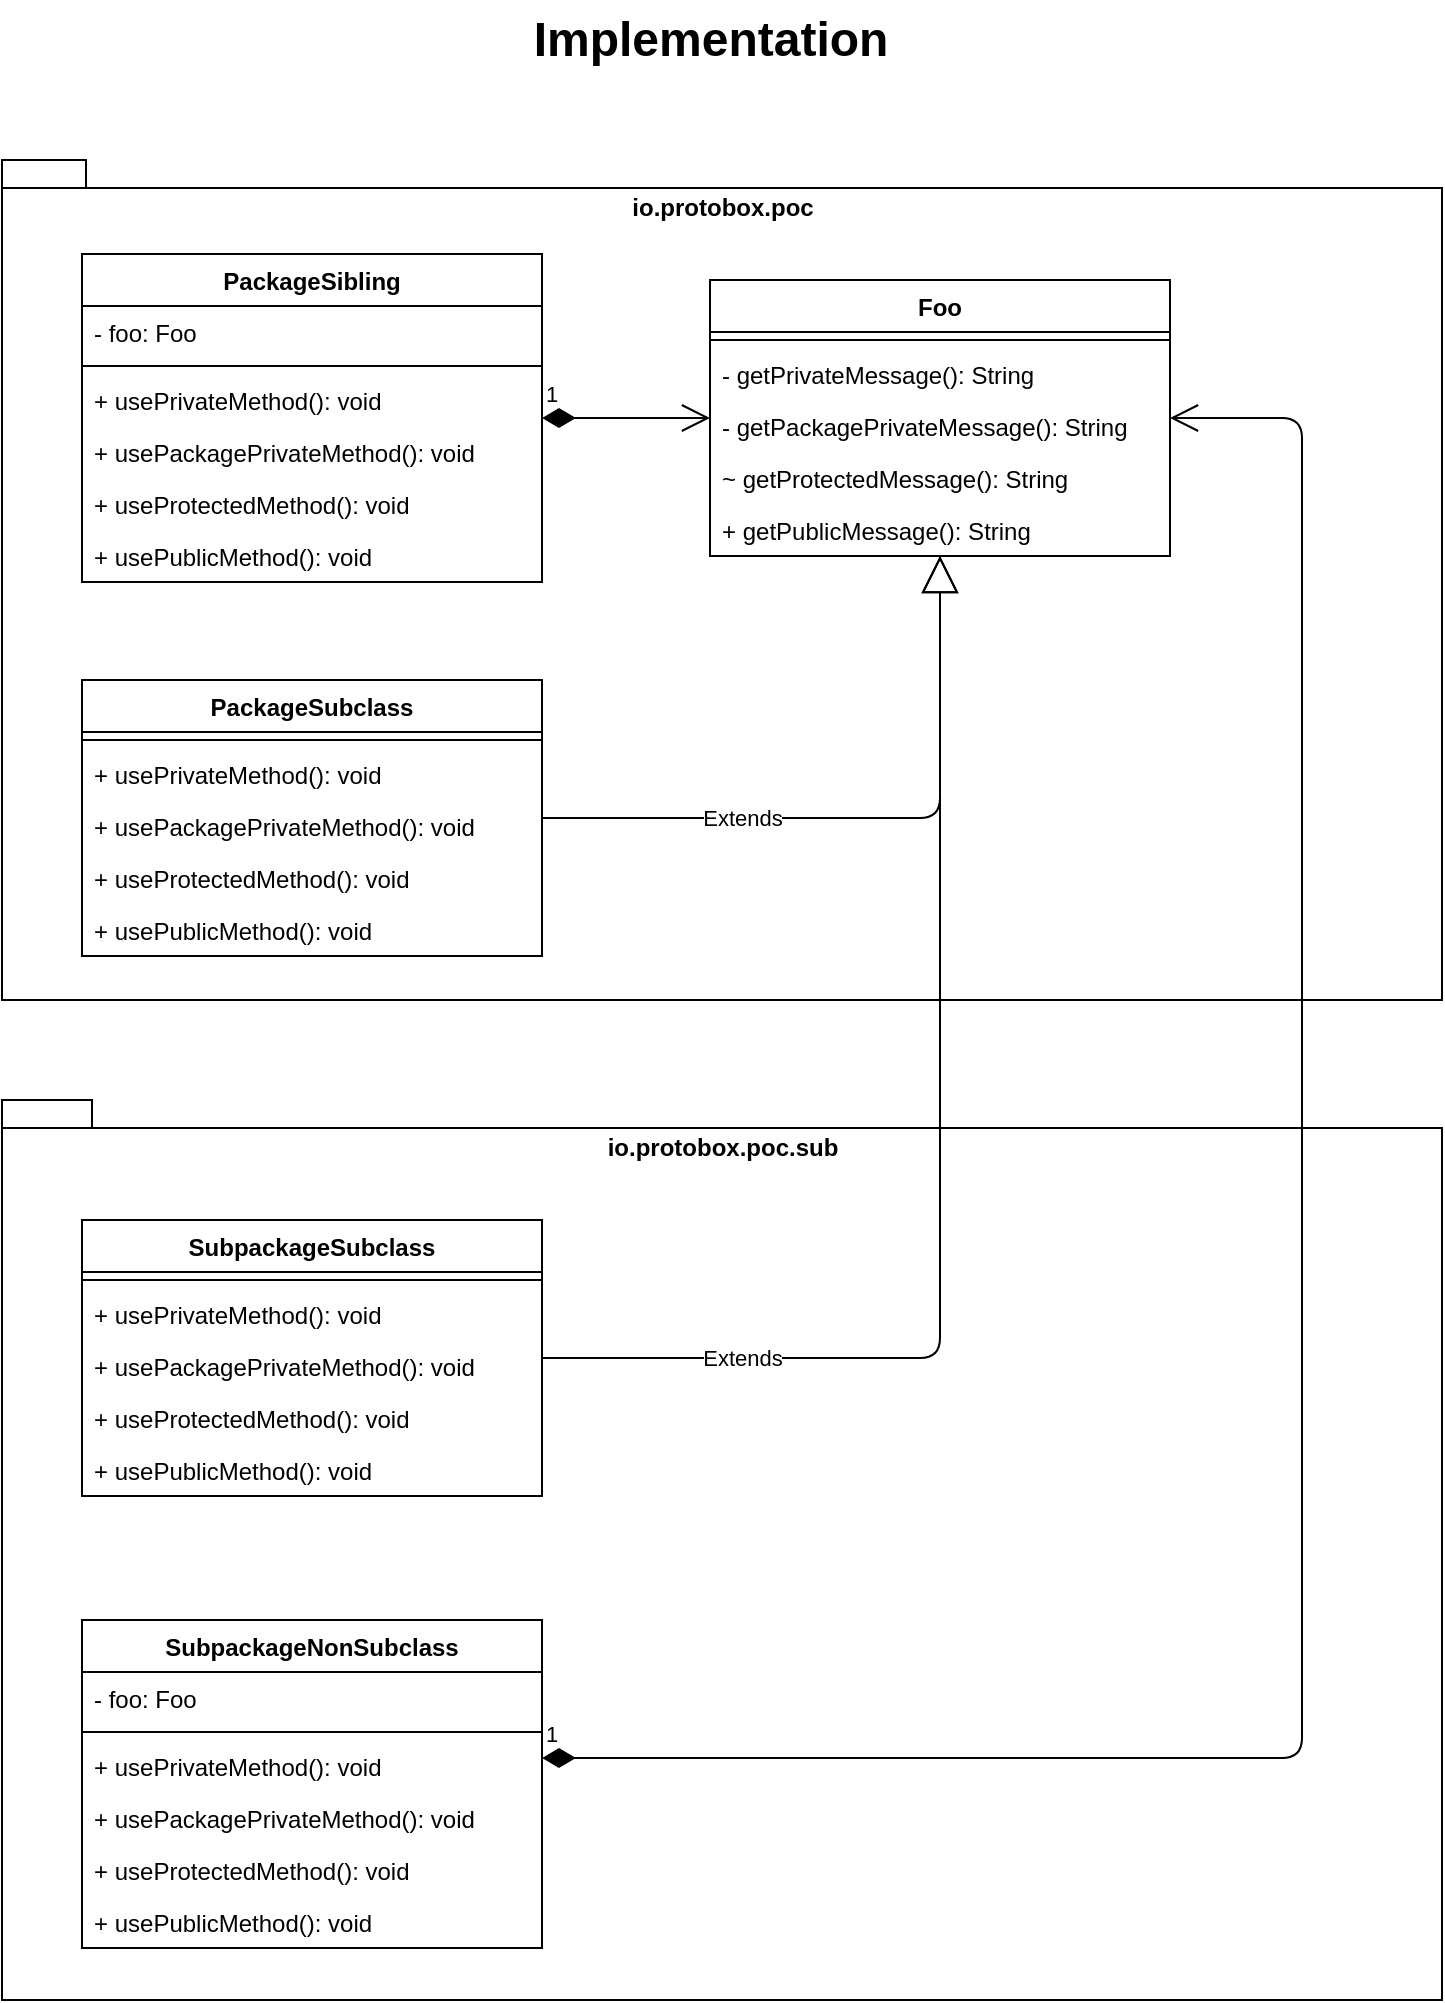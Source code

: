 <mxfile version="14.6.13" type="device" pages="3"><diagram id="C5RBs43oDa-KdzZeNtuy" name="Implementation"><mxGraphModel dx="1422" dy="843" grid="1" gridSize="10" guides="1" tooltips="1" connect="1" arrows="1" fold="1" page="1" pageScale="1" pageWidth="827" pageHeight="1169" math="0" shadow="0"><root><mxCell id="WIyWlLk6GJQsqaUBKTNV-0"/><mxCell id="WIyWlLk6GJQsqaUBKTNV-1" parent="WIyWlLk6GJQsqaUBKTNV-0"/><mxCell id="cTQ7PgAw-R-iS6L0bh7V-0" value="io.protobox.poc" style="shape=folder;fontStyle=1;spacingTop=10;tabWidth=40;tabHeight=14;tabPosition=left;html=1;verticalAlign=top;" vertex="1" parent="WIyWlLk6GJQsqaUBKTNV-1"><mxGeometry x="60" y="120" width="720" height="420" as="geometry"/></mxCell><mxCell id="cTQ7PgAw-R-iS6L0bh7V-1" value="Foo" style="swimlane;fontStyle=1;align=center;verticalAlign=top;childLayout=stackLayout;horizontal=1;startSize=26;horizontalStack=0;resizeParent=1;resizeParentMax=0;resizeLast=0;collapsible=1;marginBottom=0;" vertex="1" parent="WIyWlLk6GJQsqaUBKTNV-1"><mxGeometry x="414" y="180" width="230" height="138" as="geometry"/></mxCell><mxCell id="cTQ7PgAw-R-iS6L0bh7V-3" value="" style="line;strokeWidth=1;fillColor=none;align=left;verticalAlign=middle;spacingTop=-1;spacingLeft=3;spacingRight=3;rotatable=0;labelPosition=right;points=[];portConstraint=eastwest;" vertex="1" parent="cTQ7PgAw-R-iS6L0bh7V-1"><mxGeometry y="26" width="230" height="8" as="geometry"/></mxCell><mxCell id="cTQ7PgAw-R-iS6L0bh7V-4" value="- getPrivateMessage(): String" style="text;strokeColor=none;fillColor=none;align=left;verticalAlign=top;spacingLeft=4;spacingRight=4;overflow=hidden;rotatable=0;points=[[0,0.5],[1,0.5]];portConstraint=eastwest;" vertex="1" parent="cTQ7PgAw-R-iS6L0bh7V-1"><mxGeometry y="34" width="230" height="26" as="geometry"/></mxCell><mxCell id="cTQ7PgAw-R-iS6L0bh7V-9" value="- getPackagePrivateMessage(): String" style="text;strokeColor=none;fillColor=none;align=left;verticalAlign=top;spacingLeft=4;spacingRight=4;overflow=hidden;rotatable=0;points=[[0,0.5],[1,0.5]];portConstraint=eastwest;" vertex="1" parent="cTQ7PgAw-R-iS6L0bh7V-1"><mxGeometry y="60" width="230" height="26" as="geometry"/></mxCell><mxCell id="cTQ7PgAw-R-iS6L0bh7V-8" value="~ getProtectedMessage(): String" style="text;strokeColor=none;fillColor=none;align=left;verticalAlign=top;spacingLeft=4;spacingRight=4;overflow=hidden;rotatable=0;points=[[0,0.5],[1,0.5]];portConstraint=eastwest;" vertex="1" parent="cTQ7PgAw-R-iS6L0bh7V-1"><mxGeometry y="86" width="230" height="26" as="geometry"/></mxCell><mxCell id="cTQ7PgAw-R-iS6L0bh7V-10" value="+ getPublicMessage(): String" style="text;strokeColor=none;fillColor=none;align=left;verticalAlign=top;spacingLeft=4;spacingRight=4;overflow=hidden;rotatable=0;points=[[0,0.5],[1,0.5]];portConstraint=eastwest;" vertex="1" parent="cTQ7PgAw-R-iS6L0bh7V-1"><mxGeometry y="112" width="230" height="26" as="geometry"/></mxCell><mxCell id="cTQ7PgAw-R-iS6L0bh7V-11" value="PackageSubclass" style="swimlane;fontStyle=1;align=center;verticalAlign=top;childLayout=stackLayout;horizontal=1;startSize=26;horizontalStack=0;resizeParent=1;resizeParentMax=0;resizeLast=0;collapsible=1;marginBottom=0;" vertex="1" parent="WIyWlLk6GJQsqaUBKTNV-1"><mxGeometry x="100" y="380" width="230" height="138" as="geometry"/></mxCell><mxCell id="cTQ7PgAw-R-iS6L0bh7V-12" value="" style="line;strokeWidth=1;fillColor=none;align=left;verticalAlign=middle;spacingTop=-1;spacingLeft=3;spacingRight=3;rotatable=0;labelPosition=right;points=[];portConstraint=eastwest;" vertex="1" parent="cTQ7PgAw-R-iS6L0bh7V-11"><mxGeometry y="26" width="230" height="8" as="geometry"/></mxCell><mxCell id="cTQ7PgAw-R-iS6L0bh7V-13" value="+ usePrivateMethod(): void" style="text;strokeColor=none;fillColor=none;align=left;verticalAlign=top;spacingLeft=4;spacingRight=4;overflow=hidden;rotatable=0;points=[[0,0.5],[1,0.5]];portConstraint=eastwest;" vertex="1" parent="cTQ7PgAw-R-iS6L0bh7V-11"><mxGeometry y="34" width="230" height="26" as="geometry"/></mxCell><mxCell id="cTQ7PgAw-R-iS6L0bh7V-17" value="+ usePackagePrivateMethod(): void" style="text;strokeColor=none;fillColor=none;align=left;verticalAlign=top;spacingLeft=4;spacingRight=4;overflow=hidden;rotatable=0;points=[[0,0.5],[1,0.5]];portConstraint=eastwest;" vertex="1" parent="cTQ7PgAw-R-iS6L0bh7V-11"><mxGeometry y="60" width="230" height="26" as="geometry"/></mxCell><mxCell id="cTQ7PgAw-R-iS6L0bh7V-16" value="+ useProtectedMethod(): void" style="text;strokeColor=none;fillColor=none;align=left;verticalAlign=top;spacingLeft=4;spacingRight=4;overflow=hidden;rotatable=0;points=[[0,0.5],[1,0.5]];portConstraint=eastwest;" vertex="1" parent="cTQ7PgAw-R-iS6L0bh7V-11"><mxGeometry y="86" width="230" height="26" as="geometry"/></mxCell><mxCell id="cTQ7PgAw-R-iS6L0bh7V-18" value="+ usePublicMethod(): void" style="text;strokeColor=none;fillColor=none;align=left;verticalAlign=top;spacingLeft=4;spacingRight=4;overflow=hidden;rotatable=0;points=[[0,0.5],[1,0.5]];portConstraint=eastwest;" vertex="1" parent="cTQ7PgAw-R-iS6L0bh7V-11"><mxGeometry y="112" width="230" height="26" as="geometry"/></mxCell><mxCell id="cTQ7PgAw-R-iS6L0bh7V-19" value="PackageSibling" style="swimlane;fontStyle=1;align=center;verticalAlign=top;childLayout=stackLayout;horizontal=1;startSize=26;horizontalStack=0;resizeParent=1;resizeParentMax=0;resizeLast=0;collapsible=1;marginBottom=0;" vertex="1" parent="WIyWlLk6GJQsqaUBKTNV-1"><mxGeometry x="100" y="167" width="230" height="164" as="geometry"/></mxCell><mxCell id="xMHQjuQxynnphJK4vkiZ-0" value="- foo: Foo" style="text;strokeColor=none;fillColor=none;align=left;verticalAlign=top;spacingLeft=4;spacingRight=4;overflow=hidden;rotatable=0;points=[[0,0.5],[1,0.5]];portConstraint=eastwest;" vertex="1" parent="cTQ7PgAw-R-iS6L0bh7V-19"><mxGeometry y="26" width="230" height="26" as="geometry"/></mxCell><mxCell id="cTQ7PgAw-R-iS6L0bh7V-20" value="" style="line;strokeWidth=1;fillColor=none;align=left;verticalAlign=middle;spacingTop=-1;spacingLeft=3;spacingRight=3;rotatable=0;labelPosition=right;points=[];portConstraint=eastwest;" vertex="1" parent="cTQ7PgAw-R-iS6L0bh7V-19"><mxGeometry y="52" width="230" height="8" as="geometry"/></mxCell><mxCell id="cTQ7PgAw-R-iS6L0bh7V-21" value="+ usePrivateMethod(): void" style="text;strokeColor=none;fillColor=none;align=left;verticalAlign=top;spacingLeft=4;spacingRight=4;overflow=hidden;rotatable=0;points=[[0,0.5],[1,0.5]];portConstraint=eastwest;" vertex="1" parent="cTQ7PgAw-R-iS6L0bh7V-19"><mxGeometry y="60" width="230" height="26" as="geometry"/></mxCell><mxCell id="cTQ7PgAw-R-iS6L0bh7V-22" value="+ usePackagePrivateMethod(): void" style="text;strokeColor=none;fillColor=none;align=left;verticalAlign=top;spacingLeft=4;spacingRight=4;overflow=hidden;rotatable=0;points=[[0,0.5],[1,0.5]];portConstraint=eastwest;" vertex="1" parent="cTQ7PgAw-R-iS6L0bh7V-19"><mxGeometry y="86" width="230" height="26" as="geometry"/></mxCell><mxCell id="cTQ7PgAw-R-iS6L0bh7V-23" value="+ useProtectedMethod(): void" style="text;strokeColor=none;fillColor=none;align=left;verticalAlign=top;spacingLeft=4;spacingRight=4;overflow=hidden;rotatable=0;points=[[0,0.5],[1,0.5]];portConstraint=eastwest;" vertex="1" parent="cTQ7PgAw-R-iS6L0bh7V-19"><mxGeometry y="112" width="230" height="26" as="geometry"/></mxCell><mxCell id="cTQ7PgAw-R-iS6L0bh7V-24" value="+ usePublicMethod(): void" style="text;strokeColor=none;fillColor=none;align=left;verticalAlign=top;spacingLeft=4;spacingRight=4;overflow=hidden;rotatable=0;points=[[0,0.5],[1,0.5]];portConstraint=eastwest;" vertex="1" parent="cTQ7PgAw-R-iS6L0bh7V-19"><mxGeometry y="138" width="230" height="26" as="geometry"/></mxCell><mxCell id="cTQ7PgAw-R-iS6L0bh7V-26" value="Extends" style="endArrow=block;endSize=16;endFill=0;html=1;" edge="1" parent="WIyWlLk6GJQsqaUBKTNV-1" source="cTQ7PgAw-R-iS6L0bh7V-11" target="cTQ7PgAw-R-iS6L0bh7V-1"><mxGeometry x="-0.394" width="160" relative="1" as="geometry"><mxPoint x="210" y="560" as="sourcePoint"/><mxPoint x="370" y="560" as="targetPoint"/><Array as="points"><mxPoint x="529" y="449"/></Array><mxPoint as="offset"/></mxGeometry></mxCell><mxCell id="cTQ7PgAw-R-iS6L0bh7V-28" value="1" style="endArrow=open;html=1;endSize=12;startArrow=diamondThin;startSize=14;startFill=1;edgeStyle=orthogonalEdgeStyle;align=left;verticalAlign=bottom;" edge="1" parent="WIyWlLk6GJQsqaUBKTNV-1" source="cTQ7PgAw-R-iS6L0bh7V-19" target="cTQ7PgAw-R-iS6L0bh7V-1"><mxGeometry x="-1" y="3" relative="1" as="geometry"><mxPoint x="280" y="420" as="sourcePoint"/><mxPoint x="440" y="420" as="targetPoint"/></mxGeometry></mxCell><mxCell id="cTQ7PgAw-R-iS6L0bh7V-29" value="io.protobox.poc.sub" style="shape=folder;fontStyle=1;spacingTop=10;tabWidth=40;tabHeight=14;tabPosition=left;html=1;verticalAlign=top;" vertex="1" parent="WIyWlLk6GJQsqaUBKTNV-1"><mxGeometry x="60" y="590" width="720" height="450" as="geometry"/></mxCell><mxCell id="cTQ7PgAw-R-iS6L0bh7V-36" value="SubpackageSubclass" style="swimlane;fontStyle=1;align=center;verticalAlign=top;childLayout=stackLayout;horizontal=1;startSize=26;horizontalStack=0;resizeParent=1;resizeParentMax=0;resizeLast=0;collapsible=1;marginBottom=0;" vertex="1" parent="WIyWlLk6GJQsqaUBKTNV-1"><mxGeometry x="100" y="650" width="230" height="138" as="geometry"/></mxCell><mxCell id="cTQ7PgAw-R-iS6L0bh7V-37" value="" style="line;strokeWidth=1;fillColor=none;align=left;verticalAlign=middle;spacingTop=-1;spacingLeft=3;spacingRight=3;rotatable=0;labelPosition=right;points=[];portConstraint=eastwest;" vertex="1" parent="cTQ7PgAw-R-iS6L0bh7V-36"><mxGeometry y="26" width="230" height="8" as="geometry"/></mxCell><mxCell id="cTQ7PgAw-R-iS6L0bh7V-38" value="+ usePrivateMethod(): void" style="text;strokeColor=none;fillColor=none;align=left;verticalAlign=top;spacingLeft=4;spacingRight=4;overflow=hidden;rotatable=0;points=[[0,0.5],[1,0.5]];portConstraint=eastwest;" vertex="1" parent="cTQ7PgAw-R-iS6L0bh7V-36"><mxGeometry y="34" width="230" height="26" as="geometry"/></mxCell><mxCell id="cTQ7PgAw-R-iS6L0bh7V-39" value="+ usePackagePrivateMethod(): void" style="text;strokeColor=none;fillColor=none;align=left;verticalAlign=top;spacingLeft=4;spacingRight=4;overflow=hidden;rotatable=0;points=[[0,0.5],[1,0.5]];portConstraint=eastwest;" vertex="1" parent="cTQ7PgAw-R-iS6L0bh7V-36"><mxGeometry y="60" width="230" height="26" as="geometry"/></mxCell><mxCell id="cTQ7PgAw-R-iS6L0bh7V-40" value="+ useProtectedMethod(): void" style="text;strokeColor=none;fillColor=none;align=left;verticalAlign=top;spacingLeft=4;spacingRight=4;overflow=hidden;rotatable=0;points=[[0,0.5],[1,0.5]];portConstraint=eastwest;" vertex="1" parent="cTQ7PgAw-R-iS6L0bh7V-36"><mxGeometry y="86" width="230" height="26" as="geometry"/></mxCell><mxCell id="cTQ7PgAw-R-iS6L0bh7V-41" value="+ usePublicMethod(): void" style="text;strokeColor=none;fillColor=none;align=left;verticalAlign=top;spacingLeft=4;spacingRight=4;overflow=hidden;rotatable=0;points=[[0,0.5],[1,0.5]];portConstraint=eastwest;" vertex="1" parent="cTQ7PgAw-R-iS6L0bh7V-36"><mxGeometry y="112" width="230" height="26" as="geometry"/></mxCell><mxCell id="cTQ7PgAw-R-iS6L0bh7V-42" value="SubpackageNonSubclass" style="swimlane;fontStyle=1;align=center;verticalAlign=top;childLayout=stackLayout;horizontal=1;startSize=26;horizontalStack=0;resizeParent=1;resizeParentMax=0;resizeLast=0;collapsible=1;marginBottom=0;" vertex="1" parent="WIyWlLk6GJQsqaUBKTNV-1"><mxGeometry x="100" y="850" width="230" height="164" as="geometry"/></mxCell><mxCell id="xMHQjuQxynnphJK4vkiZ-1" value="- foo: Foo" style="text;strokeColor=none;fillColor=none;align=left;verticalAlign=top;spacingLeft=4;spacingRight=4;overflow=hidden;rotatable=0;points=[[0,0.5],[1,0.5]];portConstraint=eastwest;" vertex="1" parent="cTQ7PgAw-R-iS6L0bh7V-42"><mxGeometry y="26" width="230" height="26" as="geometry"/></mxCell><mxCell id="cTQ7PgAw-R-iS6L0bh7V-43" value="" style="line;strokeWidth=1;fillColor=none;align=left;verticalAlign=middle;spacingTop=-1;spacingLeft=3;spacingRight=3;rotatable=0;labelPosition=right;points=[];portConstraint=eastwest;" vertex="1" parent="cTQ7PgAw-R-iS6L0bh7V-42"><mxGeometry y="52" width="230" height="8" as="geometry"/></mxCell><mxCell id="cTQ7PgAw-R-iS6L0bh7V-44" value="+ usePrivateMethod(): void" style="text;strokeColor=none;fillColor=none;align=left;verticalAlign=top;spacingLeft=4;spacingRight=4;overflow=hidden;rotatable=0;points=[[0,0.5],[1,0.5]];portConstraint=eastwest;" vertex="1" parent="cTQ7PgAw-R-iS6L0bh7V-42"><mxGeometry y="60" width="230" height="26" as="geometry"/></mxCell><mxCell id="cTQ7PgAw-R-iS6L0bh7V-45" value="+ usePackagePrivateMethod(): void" style="text;strokeColor=none;fillColor=none;align=left;verticalAlign=top;spacingLeft=4;spacingRight=4;overflow=hidden;rotatable=0;points=[[0,0.5],[1,0.5]];portConstraint=eastwest;" vertex="1" parent="cTQ7PgAw-R-iS6L0bh7V-42"><mxGeometry y="86" width="230" height="26" as="geometry"/></mxCell><mxCell id="cTQ7PgAw-R-iS6L0bh7V-46" value="+ useProtectedMethod(): void" style="text;strokeColor=none;fillColor=none;align=left;verticalAlign=top;spacingLeft=4;spacingRight=4;overflow=hidden;rotatable=0;points=[[0,0.5],[1,0.5]];portConstraint=eastwest;" vertex="1" parent="cTQ7PgAw-R-iS6L0bh7V-42"><mxGeometry y="112" width="230" height="26" as="geometry"/></mxCell><mxCell id="cTQ7PgAw-R-iS6L0bh7V-47" value="+ usePublicMethod(): void" style="text;strokeColor=none;fillColor=none;align=left;verticalAlign=top;spacingLeft=4;spacingRight=4;overflow=hidden;rotatable=0;points=[[0,0.5],[1,0.5]];portConstraint=eastwest;" vertex="1" parent="cTQ7PgAw-R-iS6L0bh7V-42"><mxGeometry y="138" width="230" height="26" as="geometry"/></mxCell><mxCell id="cTQ7PgAw-R-iS6L0bh7V-48" value="Extends" style="endArrow=block;endSize=16;endFill=0;html=1;" edge="1" parent="WIyWlLk6GJQsqaUBKTNV-1" source="cTQ7PgAw-R-iS6L0bh7V-36" target="cTQ7PgAw-R-iS6L0bh7V-1"><mxGeometry x="-0.667" width="160" relative="1" as="geometry"><mxPoint x="210" y="1030" as="sourcePoint"/><mxPoint x="529" y="788" as="targetPoint"/><Array as="points"><mxPoint x="529" y="719"/></Array><mxPoint as="offset"/></mxGeometry></mxCell><mxCell id="cTQ7PgAw-R-iS6L0bh7V-49" value="1" style="endArrow=open;html=1;endSize=12;startArrow=diamondThin;startSize=14;startFill=1;edgeStyle=orthogonalEdgeStyle;align=left;verticalAlign=bottom;" edge="1" parent="WIyWlLk6GJQsqaUBKTNV-1" source="cTQ7PgAw-R-iS6L0bh7V-42" target="cTQ7PgAw-R-iS6L0bh7V-1"><mxGeometry x="-1" y="3" relative="1" as="geometry"><mxPoint x="280" y="890" as="sourcePoint"/><mxPoint x="414" y="719" as="targetPoint"/><Array as="points"><mxPoint x="710" y="919"/><mxPoint x="710" y="249"/></Array></mxGeometry></mxCell><mxCell id="VA3ix4ppzh4AcSVYiSfr-0" value="Implementation" style="text;strokeColor=none;fillColor=none;html=1;fontSize=24;fontStyle=1;verticalAlign=middle;align=center;" vertex="1" parent="WIyWlLk6GJQsqaUBKTNV-1"><mxGeometry x="364" y="40" width="100" height="40" as="geometry"/></mxCell></root></mxGraphModel></diagram><diagram name="Expectations" id="CwDI0EHXwRu4YX8xW319"><mxGraphModel dx="1422" dy="843" grid="1" gridSize="10" guides="1" tooltips="1" connect="1" arrows="1" fold="1" page="1" pageScale="1" pageWidth="827" pageHeight="1169" math="0" shadow="0"><root><mxCell id="IJlwNG3IXc18S8OCTA0O-0"/><mxCell id="IJlwNG3IXc18S8OCTA0O-1" parent="IJlwNG3IXc18S8OCTA0O-0"/><mxCell id="IJlwNG3IXc18S8OCTA0O-9" value="io.protobox.poc.PackageSubclass" style="swimlane;fontStyle=1;align=center;verticalAlign=top;childLayout=stackLayout;horizontal=1;startSize=26;horizontalStack=0;resizeParent=1;resizeParentMax=0;resizeLast=0;collapsible=1;marginBottom=0;" vertex="1" parent="IJlwNG3IXc18S8OCTA0O-1"><mxGeometry x="49" y="320" width="290" height="138" as="geometry"/></mxCell><mxCell id="IJlwNG3IXc18S8OCTA0O-10" value="" style="line;strokeWidth=1;fillColor=none;align=left;verticalAlign=middle;spacingTop=-1;spacingLeft=3;spacingRight=3;rotatable=0;labelPosition=right;points=[];portConstraint=eastwest;" vertex="1" parent="IJlwNG3IXc18S8OCTA0O-9"><mxGeometry y="26" width="290" height="8" as="geometry"/></mxCell><mxCell id="IJlwNG3IXc18S8OCTA0O-11" value="+ usePrivateMethod(): void" style="text;strokeColor=none;fillColor=none;align=left;verticalAlign=top;spacingLeft=4;spacingRight=4;overflow=hidden;rotatable=0;points=[[0,0.5],[1,0.5]];portConstraint=eastwest;" vertex="1" parent="IJlwNG3IXc18S8OCTA0O-9"><mxGeometry y="34" width="290" height="26" as="geometry"/></mxCell><mxCell id="IJlwNG3IXc18S8OCTA0O-12" value="+ usePackagePrivateMethod(): void" style="text;strokeColor=none;fillColor=none;align=left;verticalAlign=top;spacingLeft=4;spacingRight=4;overflow=hidden;rotatable=0;points=[[0,0.5],[1,0.5]];portConstraint=eastwest;" vertex="1" parent="IJlwNG3IXc18S8OCTA0O-9"><mxGeometry y="60" width="290" height="26" as="geometry"/></mxCell><mxCell id="IJlwNG3IXc18S8OCTA0O-13" value="+ useProtectedMethod(): void" style="text;strokeColor=none;fillColor=none;align=left;verticalAlign=top;spacingLeft=4;spacingRight=4;overflow=hidden;rotatable=0;points=[[0,0.5],[1,0.5]];portConstraint=eastwest;" vertex="1" parent="IJlwNG3IXc18S8OCTA0O-9"><mxGeometry y="86" width="290" height="26" as="geometry"/></mxCell><mxCell id="IJlwNG3IXc18S8OCTA0O-14" value="+ usePublicMethod(): void" style="text;strokeColor=none;fillColor=none;align=left;verticalAlign=top;spacingLeft=4;spacingRight=4;overflow=hidden;rotatable=0;points=[[0,0.5],[1,0.5]];portConstraint=eastwest;" vertex="1" parent="IJlwNG3IXc18S8OCTA0O-9"><mxGeometry y="112" width="290" height="26" as="geometry"/></mxCell><mxCell id="IJlwNG3IXc18S8OCTA0O-15" value="io.protobox.poc.PackageSibling" style="swimlane;fontStyle=1;align=center;verticalAlign=top;childLayout=stackLayout;horizontal=1;startSize=26;horizontalStack=0;resizeParent=1;resizeParentMax=0;resizeLast=0;collapsible=1;marginBottom=0;" vertex="1" parent="IJlwNG3IXc18S8OCTA0O-1"><mxGeometry x="49" y="120" width="290" height="138" as="geometry"/></mxCell><mxCell id="IJlwNG3IXc18S8OCTA0O-16" value="" style="line;strokeWidth=1;fillColor=none;align=left;verticalAlign=middle;spacingTop=-1;spacingLeft=3;spacingRight=3;rotatable=0;labelPosition=right;points=[];portConstraint=eastwest;" vertex="1" parent="IJlwNG3IXc18S8OCTA0O-15"><mxGeometry y="26" width="290" height="8" as="geometry"/></mxCell><mxCell id="IJlwNG3IXc18S8OCTA0O-17" value="+ usePrivateMethod(): void" style="text;strokeColor=none;fillColor=none;align=left;verticalAlign=top;spacingLeft=4;spacingRight=4;overflow=hidden;rotatable=0;points=[[0,0.5],[1,0.5]];portConstraint=eastwest;" vertex="1" parent="IJlwNG3IXc18S8OCTA0O-15"><mxGeometry y="34" width="290" height="26" as="geometry"/></mxCell><mxCell id="IJlwNG3IXc18S8OCTA0O-18" value="+ usePackagePrivateMethod(): void" style="text;strokeColor=none;fillColor=none;align=left;verticalAlign=top;spacingLeft=4;spacingRight=4;overflow=hidden;rotatable=0;points=[[0,0.5],[1,0.5]];portConstraint=eastwest;" vertex="1" parent="IJlwNG3IXc18S8OCTA0O-15"><mxGeometry y="60" width="290" height="26" as="geometry"/></mxCell><mxCell id="IJlwNG3IXc18S8OCTA0O-19" value="+ useProtectedMethod(): void" style="text;strokeColor=none;fillColor=none;align=left;verticalAlign=top;spacingLeft=4;spacingRight=4;overflow=hidden;rotatable=0;points=[[0,0.5],[1,0.5]];portConstraint=eastwest;" vertex="1" parent="IJlwNG3IXc18S8OCTA0O-15"><mxGeometry y="86" width="290" height="26" as="geometry"/></mxCell><mxCell id="IJlwNG3IXc18S8OCTA0O-20" value="+ usePublicMethod(): void" style="text;strokeColor=none;fillColor=none;align=left;verticalAlign=top;spacingLeft=4;spacingRight=4;overflow=hidden;rotatable=0;points=[[0,0.5],[1,0.5]];portConstraint=eastwest;" vertex="1" parent="IJlwNG3IXc18S8OCTA0O-15"><mxGeometry y="112" width="290" height="26" as="geometry"/></mxCell><mxCell id="IJlwNG3IXc18S8OCTA0O-24" value="io.protobox.poc.SubpackageSubclass" style="swimlane;fontStyle=1;align=center;verticalAlign=top;childLayout=stackLayout;horizontal=1;startSize=26;horizontalStack=0;resizeParent=1;resizeParentMax=0;resizeLast=0;collapsible=1;marginBottom=0;" vertex="1" parent="IJlwNG3IXc18S8OCTA0O-1"><mxGeometry x="49" y="590" width="290" height="138" as="geometry"/></mxCell><mxCell id="IJlwNG3IXc18S8OCTA0O-25" value="" style="line;strokeWidth=1;fillColor=none;align=left;verticalAlign=middle;spacingTop=-1;spacingLeft=3;spacingRight=3;rotatable=0;labelPosition=right;points=[];portConstraint=eastwest;" vertex="1" parent="IJlwNG3IXc18S8OCTA0O-24"><mxGeometry y="26" width="290" height="8" as="geometry"/></mxCell><mxCell id="IJlwNG3IXc18S8OCTA0O-26" value="+ usePrivateMethod(): void" style="text;strokeColor=none;fillColor=none;align=left;verticalAlign=top;spacingLeft=4;spacingRight=4;overflow=hidden;rotatable=0;points=[[0,0.5],[1,0.5]];portConstraint=eastwest;" vertex="1" parent="IJlwNG3IXc18S8OCTA0O-24"><mxGeometry y="34" width="290" height="26" as="geometry"/></mxCell><mxCell id="IJlwNG3IXc18S8OCTA0O-27" value="+ usePackagePrivateMethod(): void" style="text;strokeColor=none;fillColor=none;align=left;verticalAlign=top;spacingLeft=4;spacingRight=4;overflow=hidden;rotatable=0;points=[[0,0.5],[1,0.5]];portConstraint=eastwest;" vertex="1" parent="IJlwNG3IXc18S8OCTA0O-24"><mxGeometry y="60" width="290" height="26" as="geometry"/></mxCell><mxCell id="IJlwNG3IXc18S8OCTA0O-28" value="+ useProtectedMethod(): void" style="text;strokeColor=none;fillColor=none;align=left;verticalAlign=top;spacingLeft=4;spacingRight=4;overflow=hidden;rotatable=0;points=[[0,0.5],[1,0.5]];portConstraint=eastwest;" vertex="1" parent="IJlwNG3IXc18S8OCTA0O-24"><mxGeometry y="86" width="290" height="26" as="geometry"/></mxCell><mxCell id="IJlwNG3IXc18S8OCTA0O-29" value="+ usePublicMethod(): void" style="text;strokeColor=none;fillColor=none;align=left;verticalAlign=top;spacingLeft=4;spacingRight=4;overflow=hidden;rotatable=0;points=[[0,0.5],[1,0.5]];portConstraint=eastwest;" vertex="1" parent="IJlwNG3IXc18S8OCTA0O-24"><mxGeometry y="112" width="290" height="26" as="geometry"/></mxCell><mxCell id="IJlwNG3IXc18S8OCTA0O-30" value="io.protobox.poc.SubpackageNonSubclass" style="swimlane;fontStyle=1;align=center;verticalAlign=top;childLayout=stackLayout;horizontal=1;startSize=26;horizontalStack=0;resizeParent=1;resizeParentMax=0;resizeLast=0;collapsible=1;marginBottom=0;" vertex="1" parent="IJlwNG3IXc18S8OCTA0O-1"><mxGeometry x="49" y="790" width="290" height="138" as="geometry"/></mxCell><mxCell id="IJlwNG3IXc18S8OCTA0O-31" value="" style="line;strokeWidth=1;fillColor=none;align=left;verticalAlign=middle;spacingTop=-1;spacingLeft=3;spacingRight=3;rotatable=0;labelPosition=right;points=[];portConstraint=eastwest;" vertex="1" parent="IJlwNG3IXc18S8OCTA0O-30"><mxGeometry y="26" width="290" height="8" as="geometry"/></mxCell><mxCell id="IJlwNG3IXc18S8OCTA0O-32" value="+ usePrivateMethod(): void" style="text;strokeColor=none;fillColor=none;align=left;verticalAlign=top;spacingLeft=4;spacingRight=4;overflow=hidden;rotatable=0;points=[[0,0.5],[1,0.5]];portConstraint=eastwest;" vertex="1" parent="IJlwNG3IXc18S8OCTA0O-30"><mxGeometry y="34" width="290" height="26" as="geometry"/></mxCell><mxCell id="IJlwNG3IXc18S8OCTA0O-33" value="+ usePackagePrivateMethod(): void" style="text;strokeColor=none;fillColor=none;align=left;verticalAlign=top;spacingLeft=4;spacingRight=4;overflow=hidden;rotatable=0;points=[[0,0.5],[1,0.5]];portConstraint=eastwest;" vertex="1" parent="IJlwNG3IXc18S8OCTA0O-30"><mxGeometry y="60" width="290" height="26" as="geometry"/></mxCell><mxCell id="IJlwNG3IXc18S8OCTA0O-34" value="+ useProtectedMethod(): void" style="text;strokeColor=none;fillColor=none;align=left;verticalAlign=top;spacingLeft=4;spacingRight=4;overflow=hidden;rotatable=0;points=[[0,0.5],[1,0.5]];portConstraint=eastwest;" vertex="1" parent="IJlwNG3IXc18S8OCTA0O-30"><mxGeometry y="86" width="290" height="26" as="geometry"/></mxCell><mxCell id="IJlwNG3IXc18S8OCTA0O-35" value="+ usePublicMethod(): void" style="text;strokeColor=none;fillColor=none;align=left;verticalAlign=top;spacingLeft=4;spacingRight=4;overflow=hidden;rotatable=0;points=[[0,0.5],[1,0.5]];portConstraint=eastwest;" vertex="1" parent="IJlwNG3IXc18S8OCTA0O-30"><mxGeometry y="112" width="290" height="26" as="geometry"/></mxCell><mxCell id="IJlwNG3IXc18S8OCTA0O-38" value="should throw &lt;b&gt;IllegalAccessException&lt;/b&gt;" style="shape=note;whiteSpace=wrap;html=1;backgroundOutline=1;darkOpacity=0.05;" vertex="1" parent="IJlwNG3IXc18S8OCTA0O-1"><mxGeometry x="499" y="450" width="280" height="100" as="geometry"/></mxCell><mxCell id="IJlwNG3IXc18S8OCTA0O-39" value="" style="endArrow=none;dashed=1;html=1;dashPattern=1 3;strokeWidth=2;entryX=1;entryY=0.5;entryDx=0;entryDy=0;" edge="1" parent="IJlwNG3IXc18S8OCTA0O-1" source="IJlwNG3IXc18S8OCTA0O-38" target="IJlwNG3IXc18S8OCTA0O-17"><mxGeometry width="50" height="50" relative="1" as="geometry"><mxPoint x="489" y="190" as="sourcePoint"/><mxPoint x="539" y="140" as="targetPoint"/><Array as="points"><mxPoint x="639" y="167"/></Array></mxGeometry></mxCell><mxCell id="IJlwNG3IXc18S8OCTA0O-40" value="" style="endArrow=none;dashed=1;html=1;dashPattern=1 3;strokeWidth=2;entryX=1;entryY=0.5;entryDx=0;entryDy=0;" edge="1" parent="IJlwNG3IXc18S8OCTA0O-1" source="IJlwNG3IXc18S8OCTA0O-38" target="IJlwNG3IXc18S8OCTA0O-32"><mxGeometry width="50" height="50" relative="1" as="geometry"><mxPoint x="645.25" y="260" as="sourcePoint"/><mxPoint x="409" y="300" as="targetPoint"/><Array as="points"><mxPoint x="639" y="837"/></Array></mxGeometry></mxCell><mxCell id="IJlwNG3IXc18S8OCTA0O-42" value="" style="endArrow=none;dashed=1;html=1;dashPattern=1 3;strokeWidth=2;entryX=1;entryY=0.5;entryDx=0;entryDy=0;" edge="1" parent="IJlwNG3IXc18S8OCTA0O-1" source="IJlwNG3IXc18S8OCTA0O-38" target="IJlwNG3IXc18S8OCTA0O-26"><mxGeometry width="50" height="50" relative="1" as="geometry"><mxPoint x="549" y="460" as="sourcePoint"/><mxPoint x="329" y="277" as="targetPoint"/><Array as="points"><mxPoint x="639" y="637"/></Array></mxGeometry></mxCell><mxCell id="IJlwNG3IXc18S8OCTA0O-44" value="" style="endArrow=none;dashed=1;html=1;dashPattern=1 3;strokeWidth=2;entryX=1;entryY=0.5;entryDx=0;entryDy=0;" edge="1" parent="IJlwNG3IXc18S8OCTA0O-1" source="IJlwNG3IXc18S8OCTA0O-38" target="IJlwNG3IXc18S8OCTA0O-34"><mxGeometry width="50" height="50" relative="1" as="geometry"><mxPoint x="549" y="284.545" as="sourcePoint"/><mxPoint x="379" y="470" as="targetPoint"/><Array as="points"><mxPoint x="639" y="889"/></Array></mxGeometry></mxCell><mxCell id="IJlwNG3IXc18S8OCTA0O-45" value="" style="endArrow=none;dashed=1;html=1;dashPattern=1 3;strokeWidth=2;entryX=1;entryY=0.5;entryDx=0;entryDy=0;" edge="1" parent="IJlwNG3IXc18S8OCTA0O-1" source="IJlwNG3IXc18S8OCTA0O-38" target="IJlwNG3IXc18S8OCTA0O-33"><mxGeometry width="50" height="50" relative="1" as="geometry"><mxPoint x="619" y="360" as="sourcePoint"/><mxPoint x="359" y="520" as="targetPoint"/><Array as="points"><mxPoint x="639" y="863"/></Array></mxGeometry></mxCell><mxCell id="IJlwNG3IXc18S8OCTA0O-46" value="" style="endArrow=none;dashed=1;html=1;dashPattern=1 3;strokeWidth=2;entryX=1;entryY=0.5;entryDx=0;entryDy=0;" edge="1" parent="IJlwNG3IXc18S8OCTA0O-1" source="IJlwNG3IXc18S8OCTA0O-38" target="IJlwNG3IXc18S8OCTA0O-27"><mxGeometry width="50" height="50" relative="1" as="geometry"><mxPoint x="629" y="370" as="sourcePoint"/><mxPoint x="369" y="560" as="targetPoint"/><Array as="points"><mxPoint x="639" y="663"/></Array></mxGeometry></mxCell><mxCell id="IJlwNG3IXc18S8OCTA0O-50" value="" style="endArrow=none;dashed=1;html=1;dashPattern=1 3;strokeWidth=2;entryX=1;entryY=0.5;entryDx=0;entryDy=0;" edge="1" parent="IJlwNG3IXc18S8OCTA0O-1" source="IJlwNG3IXc18S8OCTA0O-38" target="IJlwNG3IXc18S8OCTA0O-11"><mxGeometry width="50" height="50" relative="1" as="geometry"><mxPoint x="669" y="410" as="sourcePoint"/><mxPoint x="529" y="510" as="targetPoint"/><Array as="points"><mxPoint x="639" y="367"/></Array></mxGeometry></mxCell><mxCell id="ZfMOBPSJkSVT6tl8KsSI-0" value="Expectations" style="text;strokeColor=none;fillColor=none;html=1;fontSize=24;fontStyle=1;verticalAlign=middle;align=center;" vertex="1" parent="IJlwNG3IXc18S8OCTA0O-1"><mxGeometry x="364" y="40" width="100" height="40" as="geometry"/></mxCell></root></mxGraphModel></diagram><diagram id="gmCYVccxITBFVHRMJXNn" name="Unit Tests"><mxGraphModel dx="1422" dy="843" grid="1" gridSize="10" guides="1" tooltips="1" connect="1" arrows="1" fold="1" page="1" pageScale="1" pageWidth="850" pageHeight="1100" math="0" shadow="0"><root><mxCell id="oGOKU-f38roH6Pg1mxKb-0"/><mxCell id="oGOKU-f38roH6Pg1mxKb-1" parent="oGOKU-f38roH6Pg1mxKb-0"/><mxCell id="sNabg4NIBmZKzUGCiAEL-0" value="PrivateAccessTest" style="swimlane;fontStyle=1;align=center;verticalAlign=top;childLayout=stackLayout;horizontal=1;startSize=26;horizontalStack=0;resizeParent=1;resizeParentMax=0;resizeLast=0;collapsible=1;marginBottom=0;" vertex="1" parent="oGOKU-f38roH6Pg1mxKb-1"><mxGeometry x="50" y="120" width="430" height="138" as="geometry"/></mxCell><mxCell id="sNabg4NIBmZKzUGCiAEL-1" value="" style="line;strokeWidth=1;fillColor=none;align=left;verticalAlign=middle;spacingTop=-1;spacingLeft=3;spacingRight=3;rotatable=0;labelPosition=right;points=[];portConstraint=eastwest;" vertex="1" parent="sNabg4NIBmZKzUGCiAEL-0"><mxGeometry y="26" width="430" height="8" as="geometry"/></mxCell><mxCell id="sNabg4NIBmZKzUGCiAEL-2" value="+ expect_PackageSibling_to_throw_IllegalAccessException(): void" style="text;strokeColor=none;fillColor=none;align=left;verticalAlign=top;spacingLeft=4;spacingRight=4;overflow=hidden;rotatable=0;points=[[0,0.5],[1,0.5]];portConstraint=eastwest;" vertex="1" parent="sNabg4NIBmZKzUGCiAEL-0"><mxGeometry y="34" width="430" height="26" as="geometry"/></mxCell><mxCell id="vdGPK7x2vUi7olu__mqL-0" value="+ expect_PackageSubclass_to_throw_IllegalAccessException(): void" style="text;strokeColor=none;fillColor=none;align=left;verticalAlign=top;spacingLeft=4;spacingRight=4;overflow=hidden;rotatable=0;points=[[0,0.5],[1,0.5]];portConstraint=eastwest;" vertex="1" parent="sNabg4NIBmZKzUGCiAEL-0"><mxGeometry y="60" width="430" height="26" as="geometry"/></mxCell><mxCell id="vdGPK7x2vUi7olu__mqL-1" value="+ expect_SubpackageSubclass_to_throw_IllegalAccessException(): void" style="text;strokeColor=none;fillColor=none;align=left;verticalAlign=top;spacingLeft=4;spacingRight=4;overflow=hidden;rotatable=0;points=[[0,0.5],[1,0.5]];portConstraint=eastwest;" vertex="1" parent="sNabg4NIBmZKzUGCiAEL-0"><mxGeometry y="86" width="430" height="26" as="geometry"/></mxCell><mxCell id="vdGPK7x2vUi7olu__mqL-2" value="+ expect_SubpackageNonSubclass_to_throw_IllegalAccessException(): void" style="text;strokeColor=none;fillColor=none;align=left;verticalAlign=top;spacingLeft=4;spacingRight=4;overflow=hidden;rotatable=0;points=[[0,0.5],[1,0.5]];portConstraint=eastwest;" vertex="1" parent="sNabg4NIBmZKzUGCiAEL-0"><mxGeometry y="112" width="430" height="26" as="geometry"/></mxCell><mxCell id="vdGPK7x2vUi7olu__mqL-7" value="PackagePrivateAccessTest" style="swimlane;fontStyle=1;align=center;verticalAlign=top;childLayout=stackLayout;horizontal=1;startSize=26;horizontalStack=0;resizeParent=1;resizeParentMax=0;resizeLast=0;collapsible=1;marginBottom=0;" vertex="1" parent="oGOKU-f38roH6Pg1mxKb-1"><mxGeometry x="50" y="320" width="430" height="138" as="geometry"/></mxCell><mxCell id="vdGPK7x2vUi7olu__mqL-8" value="" style="line;strokeWidth=1;fillColor=none;align=left;verticalAlign=middle;spacingTop=-1;spacingLeft=3;spacingRight=3;rotatable=0;labelPosition=right;points=[];portConstraint=eastwest;" vertex="1" parent="vdGPK7x2vUi7olu__mqL-7"><mxGeometry y="26" width="430" height="8" as="geometry"/></mxCell><mxCell id="vdGPK7x2vUi7olu__mqL-37" value="+ expect_PackageSibling_to_succeed(): void" style="text;strokeColor=none;fillColor=none;align=left;verticalAlign=top;spacingLeft=4;spacingRight=4;overflow=hidden;rotatable=0;points=[[0,0.5],[1,0.5]];portConstraint=eastwest;" vertex="1" parent="vdGPK7x2vUi7olu__mqL-7"><mxGeometry y="34" width="430" height="26" as="geometry"/></mxCell><mxCell id="vdGPK7x2vUi7olu__mqL-12" value="+ expect_PackageSubclass_to_succeed(): void" style="text;strokeColor=none;fillColor=none;align=left;verticalAlign=top;spacingLeft=4;spacingRight=4;overflow=hidden;rotatable=0;points=[[0,0.5],[1,0.5]];portConstraint=eastwest;" vertex="1" parent="vdGPK7x2vUi7olu__mqL-7"><mxGeometry y="60" width="430" height="26" as="geometry"/></mxCell><mxCell id="vdGPK7x2vUi7olu__mqL-13" value="+ expect_SubpackageSubclass_to_throw_IllegalAccessException(): void" style="text;strokeColor=none;fillColor=none;align=left;verticalAlign=top;spacingLeft=4;spacingRight=4;overflow=hidden;rotatable=0;points=[[0,0.5],[1,0.5]];portConstraint=eastwest;" vertex="1" parent="vdGPK7x2vUi7olu__mqL-7"><mxGeometry y="86" width="430" height="26" as="geometry"/></mxCell><mxCell id="vdGPK7x2vUi7olu__mqL-15" value="+ expect_SubpackageNonSubclass_to_throw_IllegalAccessException(): void" style="text;strokeColor=none;fillColor=none;align=left;verticalAlign=top;spacingLeft=4;spacingRight=4;overflow=hidden;rotatable=0;points=[[0,0.5],[1,0.5]];portConstraint=eastwest;" vertex="1" parent="vdGPK7x2vUi7olu__mqL-7"><mxGeometry y="112" width="430" height="26" as="geometry"/></mxCell><mxCell id="vdGPK7x2vUi7olu__mqL-17" value="ProtectedAccessTest" style="swimlane;fontStyle=1;align=center;verticalAlign=top;childLayout=stackLayout;horizontal=1;startSize=26;horizontalStack=0;resizeParent=1;resizeParentMax=0;resizeLast=0;collapsible=1;marginBottom=0;" vertex="1" parent="oGOKU-f38roH6Pg1mxKb-1"><mxGeometry x="50" y="521" width="430" height="138" as="geometry"/></mxCell><mxCell id="vdGPK7x2vUi7olu__mqL-18" value="" style="line;strokeWidth=1;fillColor=none;align=left;verticalAlign=middle;spacingTop=-1;spacingLeft=3;spacingRight=3;rotatable=0;labelPosition=right;points=[];portConstraint=eastwest;" vertex="1" parent="vdGPK7x2vUi7olu__mqL-17"><mxGeometry y="26" width="430" height="8" as="geometry"/></mxCell><mxCell id="vdGPK7x2vUi7olu__mqL-20" value="+ expect_PackageSibling_to_succeed(): void" style="text;strokeColor=none;fillColor=none;align=left;verticalAlign=top;spacingLeft=4;spacingRight=4;overflow=hidden;rotatable=0;points=[[0,0.5],[1,0.5]];portConstraint=eastwest;" vertex="1" parent="vdGPK7x2vUi7olu__mqL-17"><mxGeometry y="34" width="430" height="26" as="geometry"/></mxCell><mxCell id="vdGPK7x2vUi7olu__mqL-22" value="+ expect_PackageSubclass_to_succeed(): void" style="text;strokeColor=none;fillColor=none;align=left;verticalAlign=top;spacingLeft=4;spacingRight=4;overflow=hidden;rotatable=0;points=[[0,0.5],[1,0.5]];portConstraint=eastwest;" vertex="1" parent="vdGPK7x2vUi7olu__mqL-17"><mxGeometry y="60" width="430" height="26" as="geometry"/></mxCell><mxCell id="vdGPK7x2vUi7olu__mqL-24" value="+ expect_SubpackageSubclass_to_succeed(): void" style="text;strokeColor=none;fillColor=none;align=left;verticalAlign=top;spacingLeft=4;spacingRight=4;overflow=hidden;rotatable=0;points=[[0,0.5],[1,0.5]];portConstraint=eastwest;" vertex="1" parent="vdGPK7x2vUi7olu__mqL-17"><mxGeometry y="86" width="430" height="26" as="geometry"/></mxCell><mxCell id="vdGPK7x2vUi7olu__mqL-25" value="+ expect_SubpackageNonSubclass_to_throw_IllegalAccessException(): void" style="text;strokeColor=none;fillColor=none;align=left;verticalAlign=top;spacingLeft=4;spacingRight=4;overflow=hidden;rotatable=0;points=[[0,0.5],[1,0.5]];portConstraint=eastwest;" vertex="1" parent="vdGPK7x2vUi7olu__mqL-17"><mxGeometry y="112" width="430" height="26" as="geometry"/></mxCell><mxCell id="vdGPK7x2vUi7olu__mqL-27" value="PublicAccessTest" style="swimlane;fontStyle=1;align=center;verticalAlign=top;childLayout=stackLayout;horizontal=1;startSize=26;horizontalStack=0;resizeParent=1;resizeParentMax=0;resizeLast=0;collapsible=1;marginBottom=0;" vertex="1" parent="oGOKU-f38roH6Pg1mxKb-1"><mxGeometry x="50" y="720" width="430" height="138" as="geometry"/></mxCell><mxCell id="vdGPK7x2vUi7olu__mqL-28" value="" style="line;strokeWidth=1;fillColor=none;align=left;verticalAlign=middle;spacingTop=-1;spacingLeft=3;spacingRight=3;rotatable=0;labelPosition=right;points=[];portConstraint=eastwest;" vertex="1" parent="vdGPK7x2vUi7olu__mqL-27"><mxGeometry y="26" width="430" height="8" as="geometry"/></mxCell><mxCell id="vdGPK7x2vUi7olu__mqL-30" value="+ expect_PackageSibling_to_succeed(): void" style="text;strokeColor=none;fillColor=none;align=left;verticalAlign=top;spacingLeft=4;spacingRight=4;overflow=hidden;rotatable=0;points=[[0,0.5],[1,0.5]];portConstraint=eastwest;" vertex="1" parent="vdGPK7x2vUi7olu__mqL-27"><mxGeometry y="34" width="430" height="26" as="geometry"/></mxCell><mxCell id="vdGPK7x2vUi7olu__mqL-32" value="+ expect_PackageSubclass_to_succeed(): void" style="text;strokeColor=none;fillColor=none;align=left;verticalAlign=top;spacingLeft=4;spacingRight=4;overflow=hidden;rotatable=0;points=[[0,0.5],[1,0.5]];portConstraint=eastwest;" vertex="1" parent="vdGPK7x2vUi7olu__mqL-27"><mxGeometry y="60" width="430" height="26" as="geometry"/></mxCell><mxCell id="vdGPK7x2vUi7olu__mqL-34" value="+ expect_SubpackageSubclass_to_succeed(): void" style="text;strokeColor=none;fillColor=none;align=left;verticalAlign=top;spacingLeft=4;spacingRight=4;overflow=hidden;rotatable=0;points=[[0,0.5],[1,0.5]];portConstraint=eastwest;" vertex="1" parent="vdGPK7x2vUi7olu__mqL-27"><mxGeometry y="86" width="430" height="26" as="geometry"/></mxCell><mxCell id="vdGPK7x2vUi7olu__mqL-36" value="+ expect_SubpackageNonSubclass_to_succeed(): void" style="text;strokeColor=none;fillColor=none;align=left;verticalAlign=top;spacingLeft=4;spacingRight=4;overflow=hidden;rotatable=0;points=[[0,0.5],[1,0.5]];portConstraint=eastwest;" vertex="1" parent="vdGPK7x2vUi7olu__mqL-27"><mxGeometry y="112" width="430" height="26" as="geometry"/></mxCell><mxCell id="me_xAOcnslygrecsVN2l-22" value="These are written for the clarity of demonstrating Java Access Modifiers and specifically&amp;nbsp;&lt;b&gt;&lt;i&gt;not&lt;/i&gt;&lt;/b&gt;&amp;nbsp;for testing the functionality of any given implementation, thus each test suite tests all four classes from the implementation." style="shape=note;whiteSpace=wrap;html=1;backgroundOutline=1;darkOpacity=0.05;align=left;" vertex="1" parent="oGOKU-f38roH6Pg1mxKb-1"><mxGeometry x="580" y="420" width="230" height="133" as="geometry"/></mxCell><mxCell id="me_xAOcnslygrecsVN2l-23" value="" style="endArrow=none;dashed=1;html=1;dashPattern=1 3;strokeWidth=2;" edge="1" parent="oGOKU-f38roH6Pg1mxKb-1" source="me_xAOcnslygrecsVN2l-22" target="sNabg4NIBmZKzUGCiAEL-0"><mxGeometry width="50" height="50" relative="1" as="geometry"><mxPoint x="600" y="270" as="sourcePoint"/><mxPoint x="650" y="220" as="targetPoint"/><Array as="points"><mxPoint x="695" y="189"/></Array></mxGeometry></mxCell><mxCell id="me_xAOcnslygrecsVN2l-24" value="" style="endArrow=none;dashed=1;html=1;dashPattern=1 3;strokeWidth=2;" edge="1" parent="oGOKU-f38roH6Pg1mxKb-1" source="me_xAOcnslygrecsVN2l-22" target="vdGPK7x2vUi7olu__mqL-7"><mxGeometry width="50" height="50" relative="1" as="geometry"><mxPoint x="608.882" y="430" as="sourcePoint"/><mxPoint x="374.731" y="268" as="targetPoint"/><Array as="points"><mxPoint x="695" y="389"/></Array></mxGeometry></mxCell><mxCell id="me_xAOcnslygrecsVN2l-25" value="" style="endArrow=none;dashed=1;html=1;dashPattern=1 3;strokeWidth=2;" edge="1" parent="oGOKU-f38roH6Pg1mxKb-1" source="me_xAOcnslygrecsVN2l-22" target="vdGPK7x2vUi7olu__mqL-17"><mxGeometry width="50" height="50" relative="1" as="geometry"><mxPoint x="590" y="470.424" as="sourcePoint"/><mxPoint x="490" y="447.75" as="targetPoint"/><Array as="points"><mxPoint x="695" y="590"/></Array></mxGeometry></mxCell><mxCell id="me_xAOcnslygrecsVN2l-26" value="" style="endArrow=none;dashed=1;html=1;dashPattern=1 3;strokeWidth=2;" edge="1" parent="oGOKU-f38roH6Pg1mxKb-1" source="me_xAOcnslygrecsVN2l-22" target="vdGPK7x2vUi7olu__mqL-27"><mxGeometry width="50" height="50" relative="1" as="geometry"><mxPoint x="590" y="524.18" as="sourcePoint"/><mxPoint x="490" y="548.25" as="targetPoint"/><Array as="points"><mxPoint x="695" y="789"/></Array></mxGeometry></mxCell><mxCell id="me_xAOcnslygrecsVN2l-27" value="Unit Tests" style="text;strokeColor=none;fillColor=none;html=1;fontSize=24;fontStyle=1;verticalAlign=middle;align=center;" vertex="1" parent="oGOKU-f38roH6Pg1mxKb-1"><mxGeometry x="375" y="40" width="100" height="40" as="geometry"/></mxCell></root></mxGraphModel></diagram></mxfile>